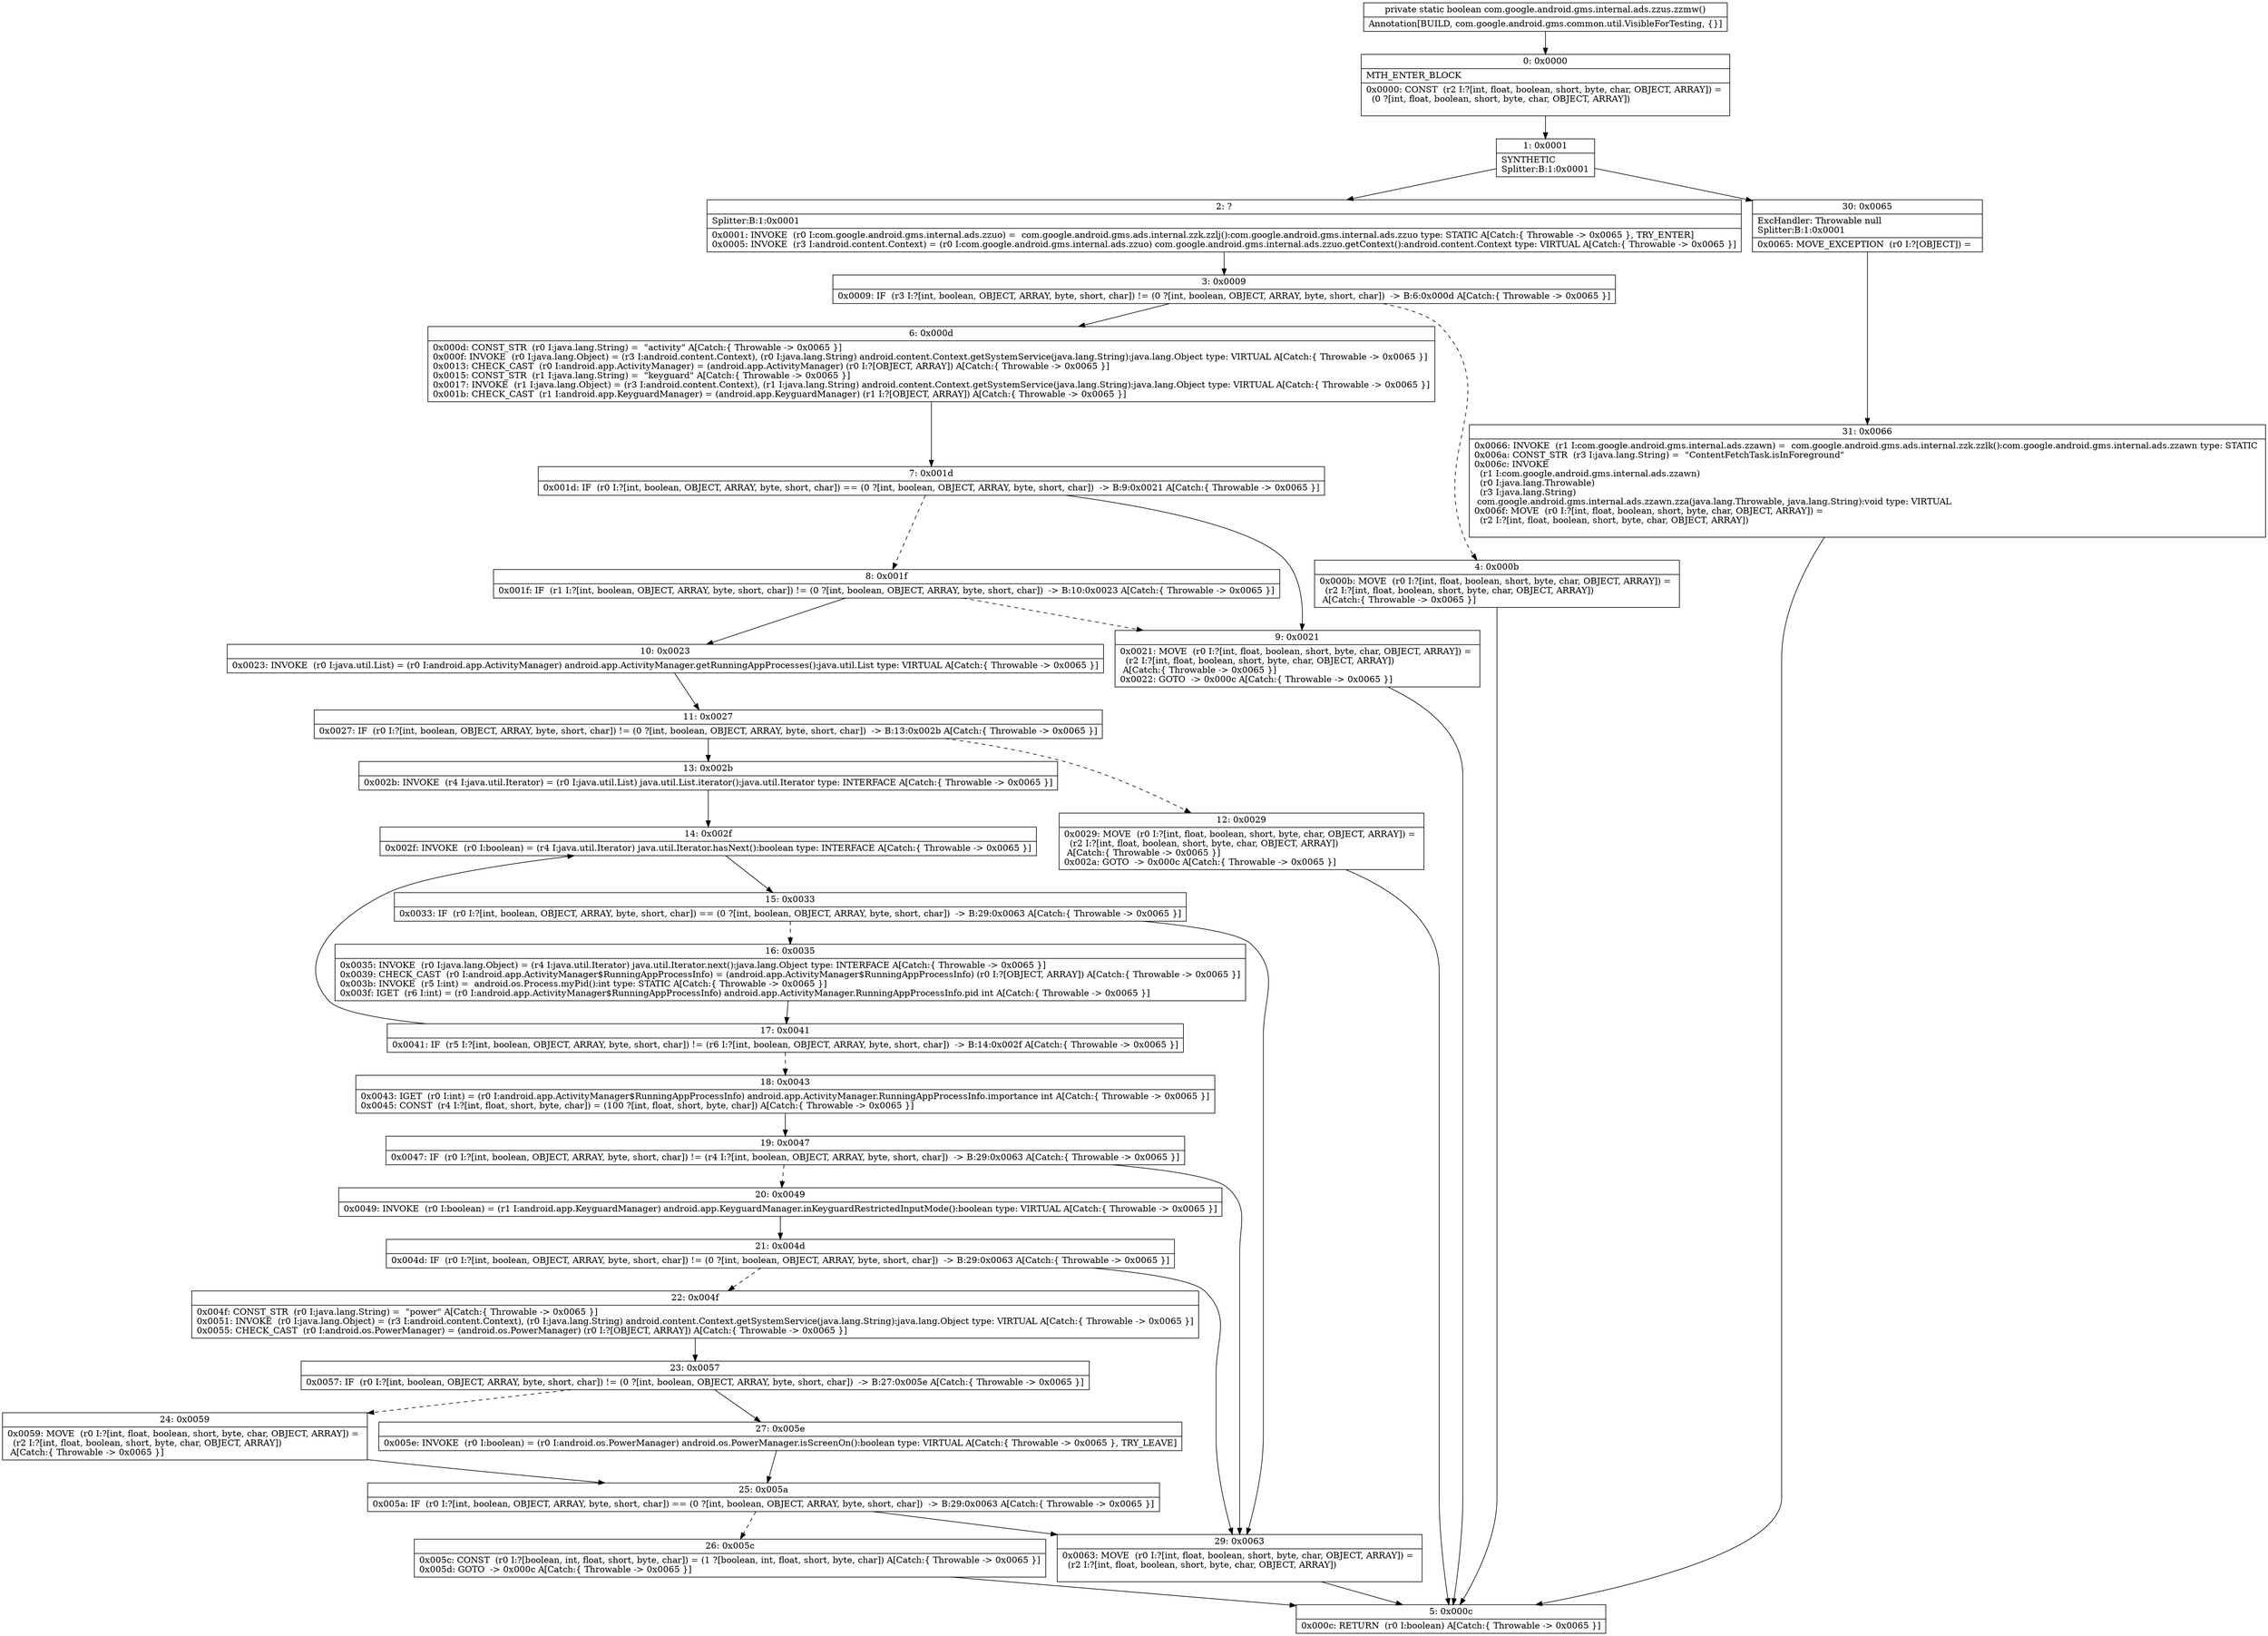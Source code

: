 digraph "CFG forcom.google.android.gms.internal.ads.zzus.zzmw()Z" {
Node_0 [shape=record,label="{0\:\ 0x0000|MTH_ENTER_BLOCK\l|0x0000: CONST  (r2 I:?[int, float, boolean, short, byte, char, OBJECT, ARRAY]) = \l  (0 ?[int, float, boolean, short, byte, char, OBJECT, ARRAY])\l \l}"];
Node_1 [shape=record,label="{1\:\ 0x0001|SYNTHETIC\lSplitter:B:1:0x0001\l}"];
Node_2 [shape=record,label="{2\:\ ?|Splitter:B:1:0x0001\l|0x0001: INVOKE  (r0 I:com.google.android.gms.internal.ads.zzuo) =  com.google.android.gms.ads.internal.zzk.zzlj():com.google.android.gms.internal.ads.zzuo type: STATIC A[Catch:\{ Throwable \-\> 0x0065 \}, TRY_ENTER]\l0x0005: INVOKE  (r3 I:android.content.Context) = (r0 I:com.google.android.gms.internal.ads.zzuo) com.google.android.gms.internal.ads.zzuo.getContext():android.content.Context type: VIRTUAL A[Catch:\{ Throwable \-\> 0x0065 \}]\l}"];
Node_3 [shape=record,label="{3\:\ 0x0009|0x0009: IF  (r3 I:?[int, boolean, OBJECT, ARRAY, byte, short, char]) != (0 ?[int, boolean, OBJECT, ARRAY, byte, short, char])  \-\> B:6:0x000d A[Catch:\{ Throwable \-\> 0x0065 \}]\l}"];
Node_4 [shape=record,label="{4\:\ 0x000b|0x000b: MOVE  (r0 I:?[int, float, boolean, short, byte, char, OBJECT, ARRAY]) = \l  (r2 I:?[int, float, boolean, short, byte, char, OBJECT, ARRAY])\l A[Catch:\{ Throwable \-\> 0x0065 \}]\l}"];
Node_5 [shape=record,label="{5\:\ 0x000c|0x000c: RETURN  (r0 I:boolean) A[Catch:\{ Throwable \-\> 0x0065 \}]\l}"];
Node_6 [shape=record,label="{6\:\ 0x000d|0x000d: CONST_STR  (r0 I:java.lang.String) =  \"activity\" A[Catch:\{ Throwable \-\> 0x0065 \}]\l0x000f: INVOKE  (r0 I:java.lang.Object) = (r3 I:android.content.Context), (r0 I:java.lang.String) android.content.Context.getSystemService(java.lang.String):java.lang.Object type: VIRTUAL A[Catch:\{ Throwable \-\> 0x0065 \}]\l0x0013: CHECK_CAST  (r0 I:android.app.ActivityManager) = (android.app.ActivityManager) (r0 I:?[OBJECT, ARRAY]) A[Catch:\{ Throwable \-\> 0x0065 \}]\l0x0015: CONST_STR  (r1 I:java.lang.String) =  \"keyguard\" A[Catch:\{ Throwable \-\> 0x0065 \}]\l0x0017: INVOKE  (r1 I:java.lang.Object) = (r3 I:android.content.Context), (r1 I:java.lang.String) android.content.Context.getSystemService(java.lang.String):java.lang.Object type: VIRTUAL A[Catch:\{ Throwable \-\> 0x0065 \}]\l0x001b: CHECK_CAST  (r1 I:android.app.KeyguardManager) = (android.app.KeyguardManager) (r1 I:?[OBJECT, ARRAY]) A[Catch:\{ Throwable \-\> 0x0065 \}]\l}"];
Node_7 [shape=record,label="{7\:\ 0x001d|0x001d: IF  (r0 I:?[int, boolean, OBJECT, ARRAY, byte, short, char]) == (0 ?[int, boolean, OBJECT, ARRAY, byte, short, char])  \-\> B:9:0x0021 A[Catch:\{ Throwable \-\> 0x0065 \}]\l}"];
Node_8 [shape=record,label="{8\:\ 0x001f|0x001f: IF  (r1 I:?[int, boolean, OBJECT, ARRAY, byte, short, char]) != (0 ?[int, boolean, OBJECT, ARRAY, byte, short, char])  \-\> B:10:0x0023 A[Catch:\{ Throwable \-\> 0x0065 \}]\l}"];
Node_9 [shape=record,label="{9\:\ 0x0021|0x0021: MOVE  (r0 I:?[int, float, boolean, short, byte, char, OBJECT, ARRAY]) = \l  (r2 I:?[int, float, boolean, short, byte, char, OBJECT, ARRAY])\l A[Catch:\{ Throwable \-\> 0x0065 \}]\l0x0022: GOTO  \-\> 0x000c A[Catch:\{ Throwable \-\> 0x0065 \}]\l}"];
Node_10 [shape=record,label="{10\:\ 0x0023|0x0023: INVOKE  (r0 I:java.util.List) = (r0 I:android.app.ActivityManager) android.app.ActivityManager.getRunningAppProcesses():java.util.List type: VIRTUAL A[Catch:\{ Throwable \-\> 0x0065 \}]\l}"];
Node_11 [shape=record,label="{11\:\ 0x0027|0x0027: IF  (r0 I:?[int, boolean, OBJECT, ARRAY, byte, short, char]) != (0 ?[int, boolean, OBJECT, ARRAY, byte, short, char])  \-\> B:13:0x002b A[Catch:\{ Throwable \-\> 0x0065 \}]\l}"];
Node_12 [shape=record,label="{12\:\ 0x0029|0x0029: MOVE  (r0 I:?[int, float, boolean, short, byte, char, OBJECT, ARRAY]) = \l  (r2 I:?[int, float, boolean, short, byte, char, OBJECT, ARRAY])\l A[Catch:\{ Throwable \-\> 0x0065 \}]\l0x002a: GOTO  \-\> 0x000c A[Catch:\{ Throwable \-\> 0x0065 \}]\l}"];
Node_13 [shape=record,label="{13\:\ 0x002b|0x002b: INVOKE  (r4 I:java.util.Iterator) = (r0 I:java.util.List) java.util.List.iterator():java.util.Iterator type: INTERFACE A[Catch:\{ Throwable \-\> 0x0065 \}]\l}"];
Node_14 [shape=record,label="{14\:\ 0x002f|0x002f: INVOKE  (r0 I:boolean) = (r4 I:java.util.Iterator) java.util.Iterator.hasNext():boolean type: INTERFACE A[Catch:\{ Throwable \-\> 0x0065 \}]\l}"];
Node_15 [shape=record,label="{15\:\ 0x0033|0x0033: IF  (r0 I:?[int, boolean, OBJECT, ARRAY, byte, short, char]) == (0 ?[int, boolean, OBJECT, ARRAY, byte, short, char])  \-\> B:29:0x0063 A[Catch:\{ Throwable \-\> 0x0065 \}]\l}"];
Node_16 [shape=record,label="{16\:\ 0x0035|0x0035: INVOKE  (r0 I:java.lang.Object) = (r4 I:java.util.Iterator) java.util.Iterator.next():java.lang.Object type: INTERFACE A[Catch:\{ Throwable \-\> 0x0065 \}]\l0x0039: CHECK_CAST  (r0 I:android.app.ActivityManager$RunningAppProcessInfo) = (android.app.ActivityManager$RunningAppProcessInfo) (r0 I:?[OBJECT, ARRAY]) A[Catch:\{ Throwable \-\> 0x0065 \}]\l0x003b: INVOKE  (r5 I:int) =  android.os.Process.myPid():int type: STATIC A[Catch:\{ Throwable \-\> 0x0065 \}]\l0x003f: IGET  (r6 I:int) = (r0 I:android.app.ActivityManager$RunningAppProcessInfo) android.app.ActivityManager.RunningAppProcessInfo.pid int A[Catch:\{ Throwable \-\> 0x0065 \}]\l}"];
Node_17 [shape=record,label="{17\:\ 0x0041|0x0041: IF  (r5 I:?[int, boolean, OBJECT, ARRAY, byte, short, char]) != (r6 I:?[int, boolean, OBJECT, ARRAY, byte, short, char])  \-\> B:14:0x002f A[Catch:\{ Throwable \-\> 0x0065 \}]\l}"];
Node_18 [shape=record,label="{18\:\ 0x0043|0x0043: IGET  (r0 I:int) = (r0 I:android.app.ActivityManager$RunningAppProcessInfo) android.app.ActivityManager.RunningAppProcessInfo.importance int A[Catch:\{ Throwable \-\> 0x0065 \}]\l0x0045: CONST  (r4 I:?[int, float, short, byte, char]) = (100 ?[int, float, short, byte, char]) A[Catch:\{ Throwable \-\> 0x0065 \}]\l}"];
Node_19 [shape=record,label="{19\:\ 0x0047|0x0047: IF  (r0 I:?[int, boolean, OBJECT, ARRAY, byte, short, char]) != (r4 I:?[int, boolean, OBJECT, ARRAY, byte, short, char])  \-\> B:29:0x0063 A[Catch:\{ Throwable \-\> 0x0065 \}]\l}"];
Node_20 [shape=record,label="{20\:\ 0x0049|0x0049: INVOKE  (r0 I:boolean) = (r1 I:android.app.KeyguardManager) android.app.KeyguardManager.inKeyguardRestrictedInputMode():boolean type: VIRTUAL A[Catch:\{ Throwable \-\> 0x0065 \}]\l}"];
Node_21 [shape=record,label="{21\:\ 0x004d|0x004d: IF  (r0 I:?[int, boolean, OBJECT, ARRAY, byte, short, char]) != (0 ?[int, boolean, OBJECT, ARRAY, byte, short, char])  \-\> B:29:0x0063 A[Catch:\{ Throwable \-\> 0x0065 \}]\l}"];
Node_22 [shape=record,label="{22\:\ 0x004f|0x004f: CONST_STR  (r0 I:java.lang.String) =  \"power\" A[Catch:\{ Throwable \-\> 0x0065 \}]\l0x0051: INVOKE  (r0 I:java.lang.Object) = (r3 I:android.content.Context), (r0 I:java.lang.String) android.content.Context.getSystemService(java.lang.String):java.lang.Object type: VIRTUAL A[Catch:\{ Throwable \-\> 0x0065 \}]\l0x0055: CHECK_CAST  (r0 I:android.os.PowerManager) = (android.os.PowerManager) (r0 I:?[OBJECT, ARRAY]) A[Catch:\{ Throwable \-\> 0x0065 \}]\l}"];
Node_23 [shape=record,label="{23\:\ 0x0057|0x0057: IF  (r0 I:?[int, boolean, OBJECT, ARRAY, byte, short, char]) != (0 ?[int, boolean, OBJECT, ARRAY, byte, short, char])  \-\> B:27:0x005e A[Catch:\{ Throwable \-\> 0x0065 \}]\l}"];
Node_24 [shape=record,label="{24\:\ 0x0059|0x0059: MOVE  (r0 I:?[int, float, boolean, short, byte, char, OBJECT, ARRAY]) = \l  (r2 I:?[int, float, boolean, short, byte, char, OBJECT, ARRAY])\l A[Catch:\{ Throwable \-\> 0x0065 \}]\l}"];
Node_25 [shape=record,label="{25\:\ 0x005a|0x005a: IF  (r0 I:?[int, boolean, OBJECT, ARRAY, byte, short, char]) == (0 ?[int, boolean, OBJECT, ARRAY, byte, short, char])  \-\> B:29:0x0063 A[Catch:\{ Throwable \-\> 0x0065 \}]\l}"];
Node_26 [shape=record,label="{26\:\ 0x005c|0x005c: CONST  (r0 I:?[boolean, int, float, short, byte, char]) = (1 ?[boolean, int, float, short, byte, char]) A[Catch:\{ Throwable \-\> 0x0065 \}]\l0x005d: GOTO  \-\> 0x000c A[Catch:\{ Throwable \-\> 0x0065 \}]\l}"];
Node_27 [shape=record,label="{27\:\ 0x005e|0x005e: INVOKE  (r0 I:boolean) = (r0 I:android.os.PowerManager) android.os.PowerManager.isScreenOn():boolean type: VIRTUAL A[Catch:\{ Throwable \-\> 0x0065 \}, TRY_LEAVE]\l}"];
Node_29 [shape=record,label="{29\:\ 0x0063|0x0063: MOVE  (r0 I:?[int, float, boolean, short, byte, char, OBJECT, ARRAY]) = \l  (r2 I:?[int, float, boolean, short, byte, char, OBJECT, ARRAY])\l \l}"];
Node_30 [shape=record,label="{30\:\ 0x0065|ExcHandler: Throwable null\lSplitter:B:1:0x0001\l|0x0065: MOVE_EXCEPTION  (r0 I:?[OBJECT]) =  \l}"];
Node_31 [shape=record,label="{31\:\ 0x0066|0x0066: INVOKE  (r1 I:com.google.android.gms.internal.ads.zzawn) =  com.google.android.gms.ads.internal.zzk.zzlk():com.google.android.gms.internal.ads.zzawn type: STATIC \l0x006a: CONST_STR  (r3 I:java.lang.String) =  \"ContentFetchTask.isInForeground\" \l0x006c: INVOKE  \l  (r1 I:com.google.android.gms.internal.ads.zzawn)\l  (r0 I:java.lang.Throwable)\l  (r3 I:java.lang.String)\l com.google.android.gms.internal.ads.zzawn.zza(java.lang.Throwable, java.lang.String):void type: VIRTUAL \l0x006f: MOVE  (r0 I:?[int, float, boolean, short, byte, char, OBJECT, ARRAY]) = \l  (r2 I:?[int, float, boolean, short, byte, char, OBJECT, ARRAY])\l \l}"];
MethodNode[shape=record,label="{private static boolean com.google.android.gms.internal.ads.zzus.zzmw()  | Annotation[BUILD, com.google.android.gms.common.util.VisibleForTesting, \{\}]\l}"];
MethodNode -> Node_0;
Node_0 -> Node_1;
Node_1 -> Node_2;
Node_1 -> Node_30;
Node_2 -> Node_3;
Node_3 -> Node_4[style=dashed];
Node_3 -> Node_6;
Node_4 -> Node_5;
Node_6 -> Node_7;
Node_7 -> Node_8[style=dashed];
Node_7 -> Node_9;
Node_8 -> Node_9[style=dashed];
Node_8 -> Node_10;
Node_9 -> Node_5;
Node_10 -> Node_11;
Node_11 -> Node_12[style=dashed];
Node_11 -> Node_13;
Node_12 -> Node_5;
Node_13 -> Node_14;
Node_14 -> Node_15;
Node_15 -> Node_16[style=dashed];
Node_15 -> Node_29;
Node_16 -> Node_17;
Node_17 -> Node_14;
Node_17 -> Node_18[style=dashed];
Node_18 -> Node_19;
Node_19 -> Node_20[style=dashed];
Node_19 -> Node_29;
Node_20 -> Node_21;
Node_21 -> Node_22[style=dashed];
Node_21 -> Node_29;
Node_22 -> Node_23;
Node_23 -> Node_24[style=dashed];
Node_23 -> Node_27;
Node_24 -> Node_25;
Node_25 -> Node_26[style=dashed];
Node_25 -> Node_29;
Node_26 -> Node_5;
Node_27 -> Node_25;
Node_29 -> Node_5;
Node_30 -> Node_31;
Node_31 -> Node_5;
}

